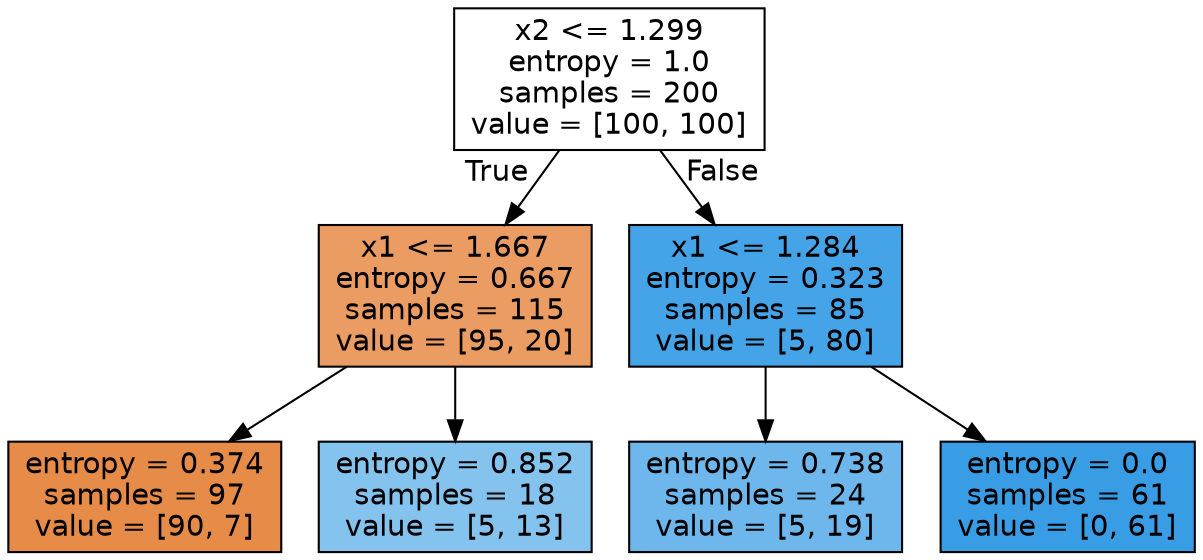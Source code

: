 digraph Tree {
node [shape=box, style="filled", color="black", fontname="helvetica"] ;
edge [fontname="helvetica"] ;
0 [label="x2 <= 1.299\nentropy = 1.0\nsamples = 200\nvalue = [100, 100]", fillcolor="#ffffff"] ;
1 [label="x1 <= 1.667\nentropy = 0.667\nsamples = 115\nvalue = [95, 20]", fillcolor="#ea9c63"] ;
0 -> 1 [labeldistance=2.5, labelangle=45, headlabel="True"] ;
2 [label="entropy = 0.374\nsamples = 97\nvalue = [90, 7]", fillcolor="#e78b48"] ;
1 -> 2 ;
3 [label="entropy = 0.852\nsamples = 18\nvalue = [5, 13]", fillcolor="#85c3ef"] ;
1 -> 3 ;
4 [label="x1 <= 1.284\nentropy = 0.323\nsamples = 85\nvalue = [5, 80]", fillcolor="#45a3e7"] ;
0 -> 4 [labeldistance=2.5, labelangle=-45, headlabel="False"] ;
5 [label="entropy = 0.738\nsamples = 24\nvalue = [5, 19]", fillcolor="#6db7ec"] ;
4 -> 5 ;
6 [label="entropy = 0.0\nsamples = 61\nvalue = [0, 61]", fillcolor="#399de5"] ;
4 -> 6 ;
}